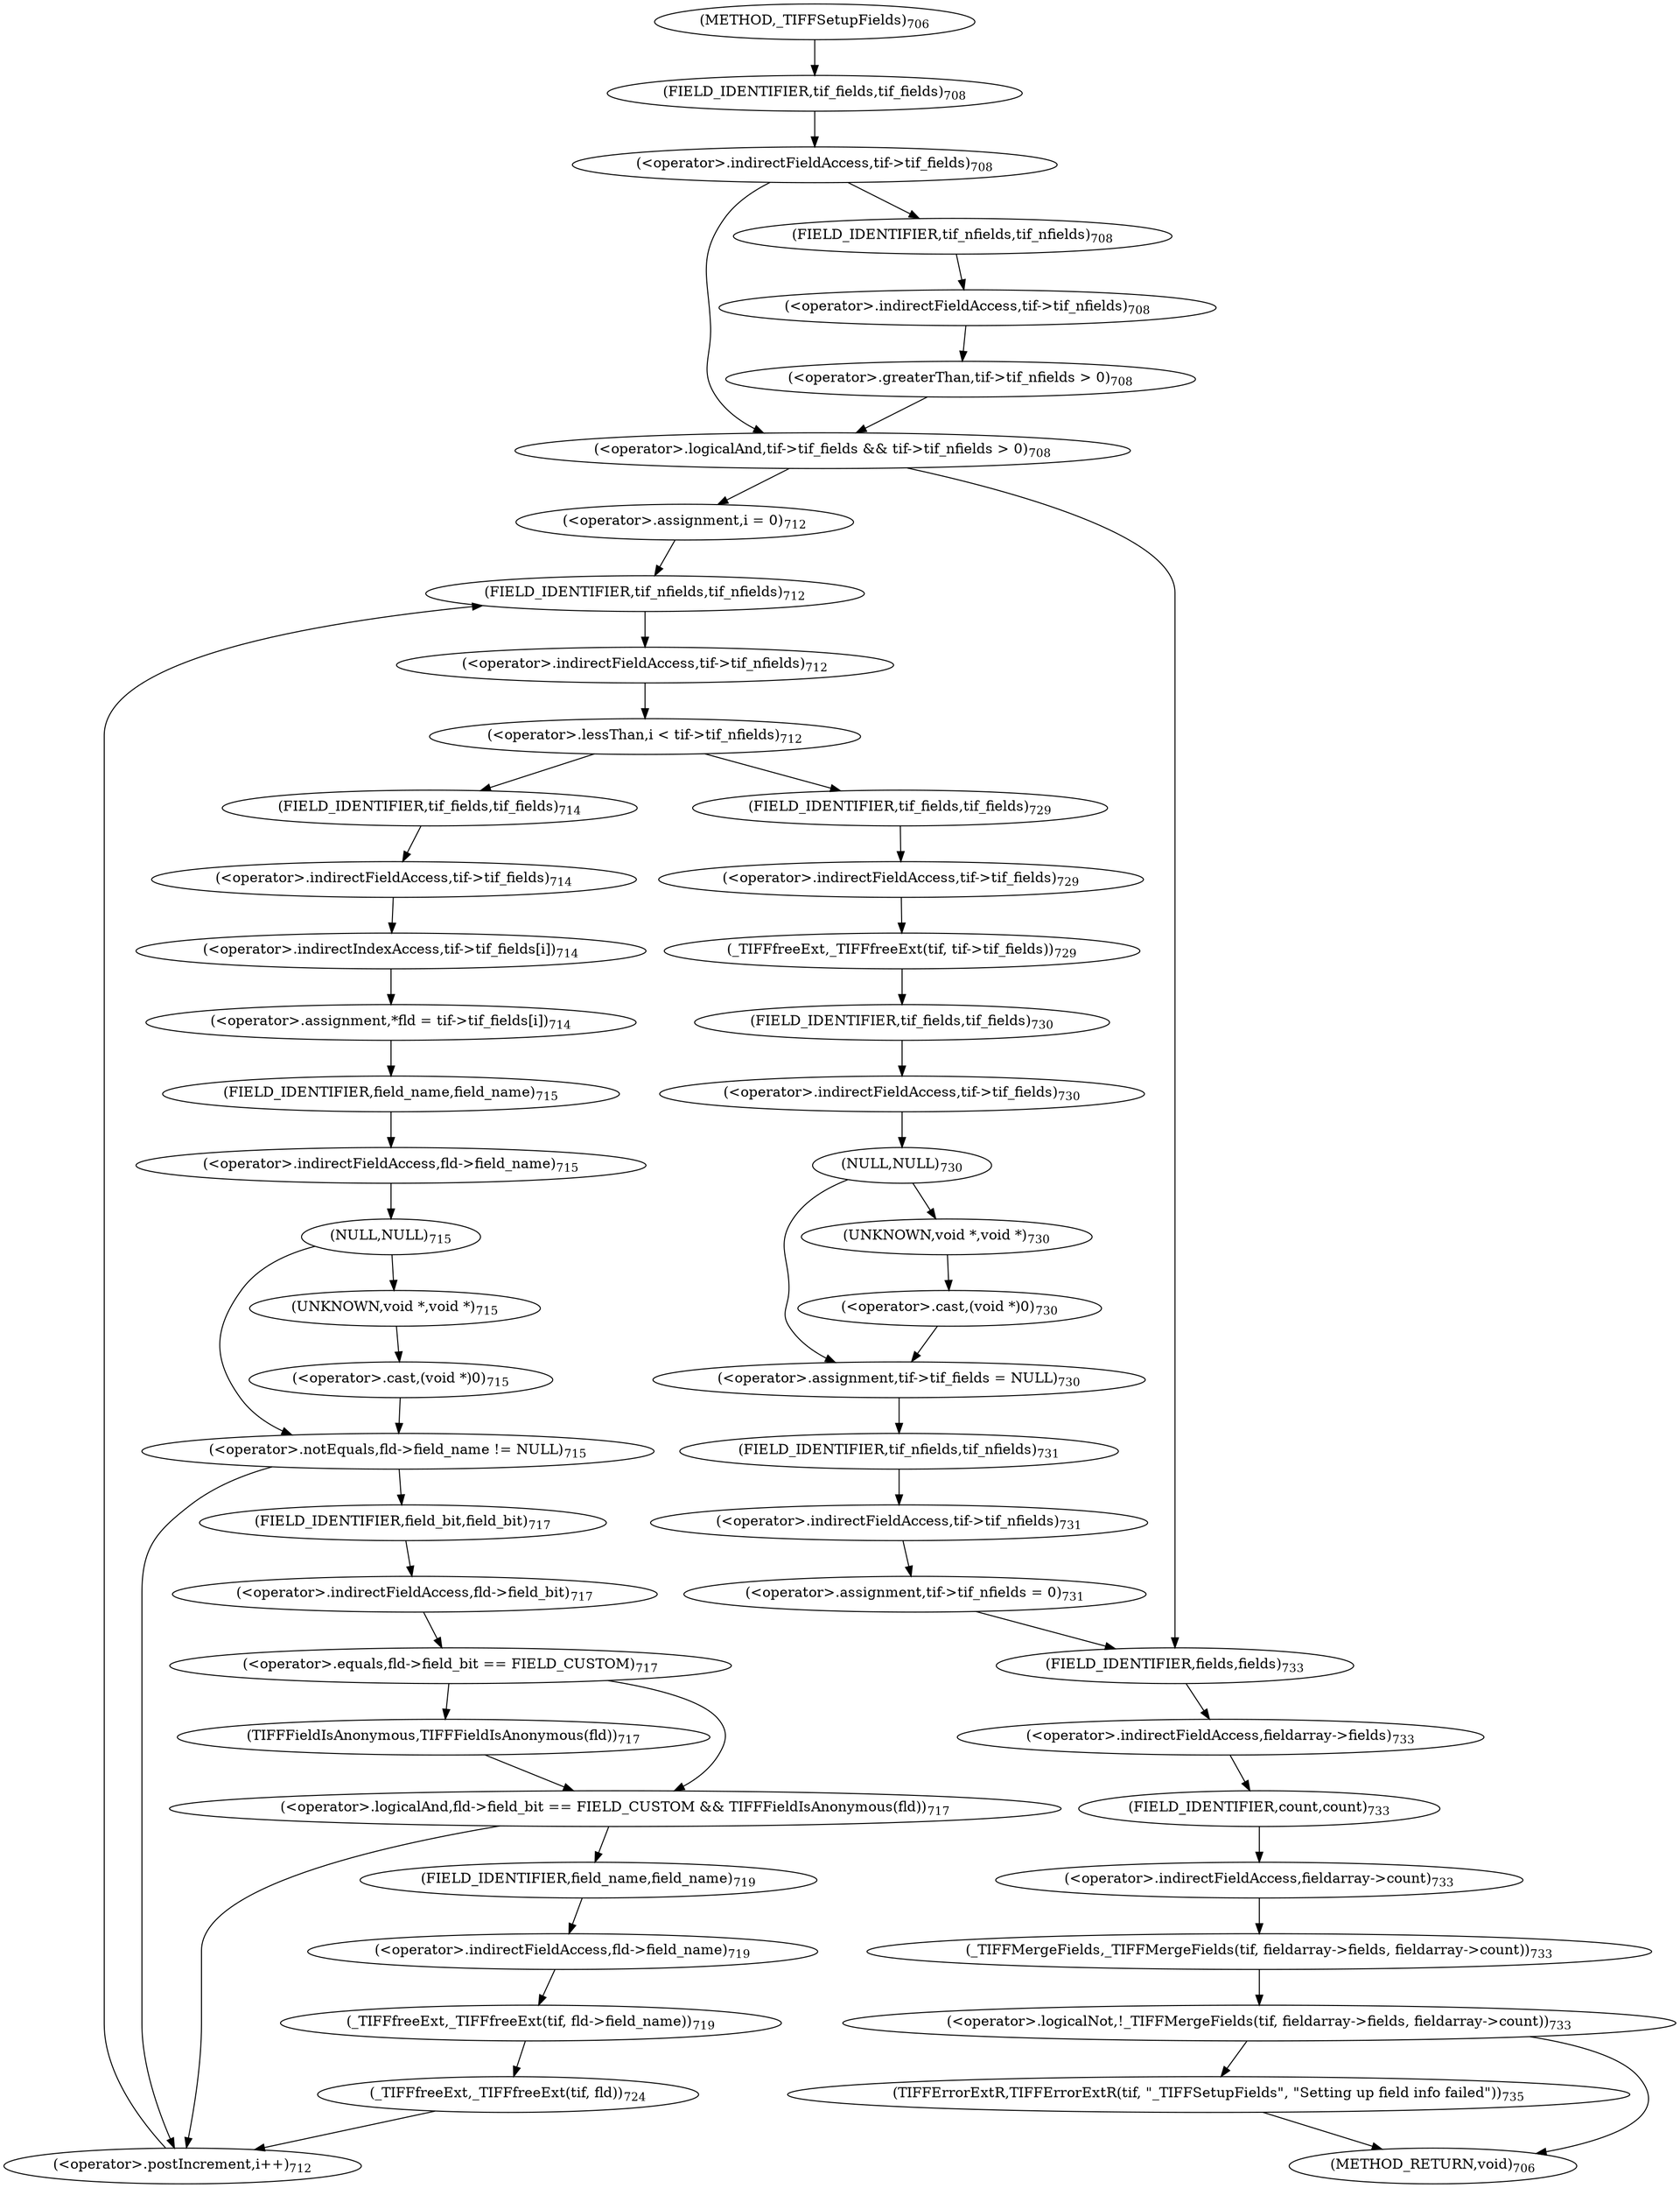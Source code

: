 digraph "_TIFFSetupFields" {  
"26698" [label = <(&lt;operator&gt;.logicalAnd,tif-&gt;tif_fields &amp;&amp; tif-&gt;tif_nfields &gt; 0)<SUB>708</SUB>> ]
"26779" [label = <(&lt;operator&gt;.logicalNot,!_TIFFMergeFields(tif, fieldarray-&gt;fields, fieldarray-&gt;count))<SUB>733</SUB>> ]
"26699" [label = <(&lt;operator&gt;.indirectFieldAccess,tif-&gt;tif_fields)<SUB>708</SUB>> ]
"26702" [label = <(&lt;operator&gt;.greaterThan,tif-&gt;tif_nfields &gt; 0)<SUB>708</SUB>> ]
"26759" [label = <(_TIFFfreeExt,_TIFFfreeExt(tif, tif-&gt;tif_fields))<SUB>729</SUB>> ]
"26764" [label = <(&lt;operator&gt;.assignment,tif-&gt;tif_fields = NULL)<SUB>730</SUB>> ]
"26773" [label = <(&lt;operator&gt;.assignment,tif-&gt;tif_nfields = 0)<SUB>731</SUB>> ]
"26780" [label = <(_TIFFMergeFields,_TIFFMergeFields(tif, fieldarray-&gt;fields, fieldarray-&gt;count))<SUB>733</SUB>> ]
"26789" [label = <(TIFFErrorExtR,TIFFErrorExtR(tif, &quot;_TIFFSetupFields&quot;, &quot;Setting up field info failed&quot;))<SUB>735</SUB>> ]
"26701" [label = <(FIELD_IDENTIFIER,tif_fields,tif_fields)<SUB>708</SUB>> ]
"26703" [label = <(&lt;operator&gt;.indirectFieldAccess,tif-&gt;tif_nfields)<SUB>708</SUB>> ]
"26714" [label = <(&lt;operator&gt;.lessThan,i &lt; tif-&gt;tif_nfields)<SUB>712</SUB>> ]
"26719" [label = <(&lt;operator&gt;.postIncrement,i++)<SUB>712</SUB>> ]
"26761" [label = <(&lt;operator&gt;.indirectFieldAccess,tif-&gt;tif_fields)<SUB>729</SUB>> ]
"26765" [label = <(&lt;operator&gt;.indirectFieldAccess,tif-&gt;tif_fields)<SUB>730</SUB>> ]
"26768" [label = <(NULL,NULL)<SUB>730</SUB>> ]
"26774" [label = <(&lt;operator&gt;.indirectFieldAccess,tif-&gt;tif_nfields)<SUB>731</SUB>> ]
"26782" [label = <(&lt;operator&gt;.indirectFieldAccess,fieldarray-&gt;fields)<SUB>733</SUB>> ]
"26785" [label = <(&lt;operator&gt;.indirectFieldAccess,fieldarray-&gt;count)<SUB>733</SUB>> ]
"26705" [label = <(FIELD_IDENTIFIER,tif_nfields,tif_nfields)<SUB>708</SUB>> ]
"26711" [label = <(&lt;operator&gt;.assignment,i = 0)<SUB>712</SUB>> ]
"26716" [label = <(&lt;operator&gt;.indirectFieldAccess,tif-&gt;tif_nfields)<SUB>712</SUB>> ]
"26723" [label = <(&lt;operator&gt;.assignment,*fld = tif-&gt;tif_fields[i])<SUB>714</SUB>> ]
"26763" [label = <(FIELD_IDENTIFIER,tif_fields,tif_fields)<SUB>729</SUB>> ]
"26767" [label = <(FIELD_IDENTIFIER,tif_fields,tif_fields)<SUB>730</SUB>> ]
"26776" [label = <(FIELD_IDENTIFIER,tif_nfields,tif_nfields)<SUB>731</SUB>> ]
"26784" [label = <(FIELD_IDENTIFIER,fields,fields)<SUB>733</SUB>> ]
"26787" [label = <(FIELD_IDENTIFIER,count,count)<SUB>733</SUB>> ]
"26718" [label = <(FIELD_IDENTIFIER,tif_nfields,tif_nfields)<SUB>712</SUB>> ]
"26725" [label = <(&lt;operator&gt;.indirectIndexAccess,tif-&gt;tif_fields[i])<SUB>714</SUB>> ]
"26731" [label = <(&lt;operator&gt;.notEquals,fld-&gt;field_name != NULL)<SUB>715</SUB>> ]
"26770" [label = <(&lt;operator&gt;.cast,(void *)0)<SUB>730</SUB>> ]
"26726" [label = <(&lt;operator&gt;.indirectFieldAccess,tif-&gt;tif_fields)<SUB>714</SUB>> ]
"26732" [label = <(&lt;operator&gt;.indirectFieldAccess,fld-&gt;field_name)<SUB>715</SUB>> ]
"26735" [label = <(NULL,NULL)<SUB>715</SUB>> ]
"26771" [label = <(UNKNOWN,void *,void *)<SUB>730</SUB>> ]
"26728" [label = <(FIELD_IDENTIFIER,tif_fields,tif_fields)<SUB>714</SUB>> ]
"26734" [label = <(FIELD_IDENTIFIER,field_name,field_name)<SUB>715</SUB>> ]
"26742" [label = <(&lt;operator&gt;.logicalAnd,fld-&gt;field_bit == FIELD_CUSTOM &amp;&amp; TIFFFieldIsAnonymous(fld))<SUB>717</SUB>> ]
"26737" [label = <(&lt;operator&gt;.cast,(void *)0)<SUB>715</SUB>> ]
"26743" [label = <(&lt;operator&gt;.equals,fld-&gt;field_bit == FIELD_CUSTOM)<SUB>717</SUB>> ]
"26748" [label = <(TIFFFieldIsAnonymous,TIFFFieldIsAnonymous(fld))<SUB>717</SUB>> ]
"26751" [label = <(_TIFFfreeExt,_TIFFfreeExt(tif, fld-&gt;field_name))<SUB>719</SUB>> ]
"26756" [label = <(_TIFFfreeExt,_TIFFfreeExt(tif, fld))<SUB>724</SUB>> ]
"26738" [label = <(UNKNOWN,void *,void *)<SUB>715</SUB>> ]
"26744" [label = <(&lt;operator&gt;.indirectFieldAccess,fld-&gt;field_bit)<SUB>717</SUB>> ]
"26753" [label = <(&lt;operator&gt;.indirectFieldAccess,fld-&gt;field_name)<SUB>719</SUB>> ]
"26746" [label = <(FIELD_IDENTIFIER,field_bit,field_bit)<SUB>717</SUB>> ]
"26755" [label = <(FIELD_IDENTIFIER,field_name,field_name)<SUB>719</SUB>> ]
"26693" [label = <(METHOD,_TIFFSetupFields)<SUB>706</SUB>> ]
"26793" [label = <(METHOD_RETURN,void)<SUB>706</SUB>> ]
  "26698" -> "26711" 
  "26698" -> "26784" 
  "26779" -> "26793" 
  "26779" -> "26789" 
  "26699" -> "26698" 
  "26699" -> "26705" 
  "26702" -> "26698" 
  "26759" -> "26767" 
  "26764" -> "26776" 
  "26773" -> "26784" 
  "26780" -> "26779" 
  "26789" -> "26793" 
  "26701" -> "26699" 
  "26703" -> "26702" 
  "26714" -> "26728" 
  "26714" -> "26763" 
  "26719" -> "26718" 
  "26761" -> "26759" 
  "26765" -> "26768" 
  "26768" -> "26771" 
  "26768" -> "26764" 
  "26774" -> "26773" 
  "26782" -> "26787" 
  "26785" -> "26780" 
  "26705" -> "26703" 
  "26711" -> "26718" 
  "26716" -> "26714" 
  "26723" -> "26734" 
  "26763" -> "26761" 
  "26767" -> "26765" 
  "26776" -> "26774" 
  "26784" -> "26782" 
  "26787" -> "26785" 
  "26718" -> "26716" 
  "26725" -> "26723" 
  "26731" -> "26746" 
  "26731" -> "26719" 
  "26770" -> "26764" 
  "26726" -> "26725" 
  "26732" -> "26735" 
  "26735" -> "26738" 
  "26735" -> "26731" 
  "26771" -> "26770" 
  "26728" -> "26726" 
  "26734" -> "26732" 
  "26742" -> "26755" 
  "26742" -> "26719" 
  "26737" -> "26731" 
  "26743" -> "26742" 
  "26743" -> "26748" 
  "26748" -> "26742" 
  "26751" -> "26756" 
  "26756" -> "26719" 
  "26738" -> "26737" 
  "26744" -> "26743" 
  "26753" -> "26751" 
  "26746" -> "26744" 
  "26755" -> "26753" 
  "26693" -> "26701" 
}
